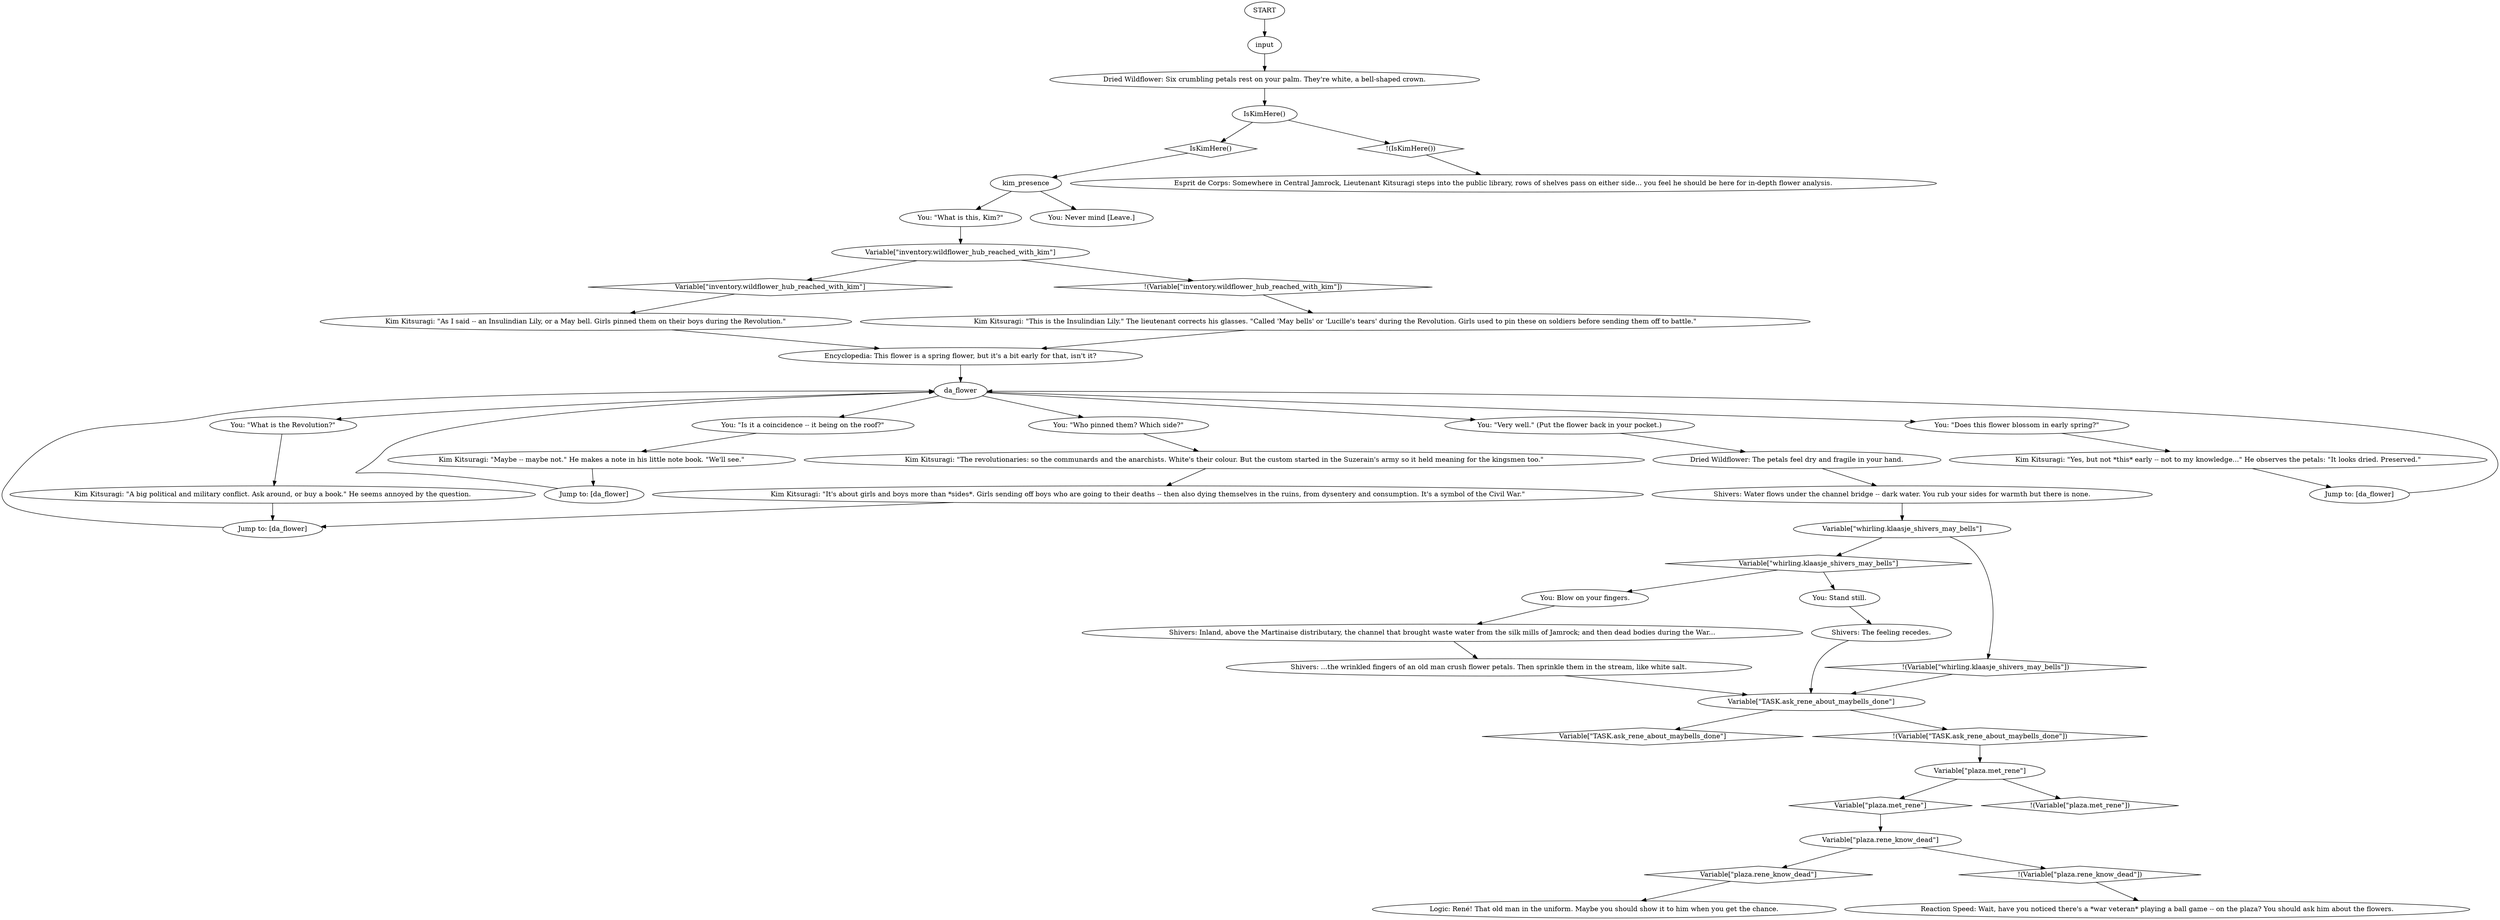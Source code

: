 # INVENTORY / DRIED MAY BELLS
# This dialogue is attached to the "dried_may_bells" item.
# ==================================================
digraph G {
	  0 [label="START"];
	  1 [label="input"];
	  2 [label="You: \"What is the Revolution?\""];
	  3 [label="Kim Kitsuragi: \"Yes, but not *this* early -- not to my knowledge...\" He observes the petals: \"It looks dried. Preserved.\""];
	  4 [label="Dried Wildflower: Six crumbling petals rest on your palm. They're white, a bell-shaped crown."];
	  5 [label="Shivers: Water flows under the channel bridge -- dark water. You rub your sides for warmth but there is none."];
	  6 [label="Reaction Speed: Wait, have you noticed there's a *war veteran* playing a ball game -- on the plaza? You should ask him about the flowers."];
	  7 [label="Shivers: ...the wrinkled fingers of an old man crush flower petals. Then sprinkle them in the stream, like white salt."];
	  8 [label="Kim Kitsuragi: \"As I said -- an Insulindian Lily, or a May bell. Girls pinned them on their boys during the Revolution.\""];
	  9 [label="Kim Kitsuragi: \"A big political and military conflict. Ask around, or buy a book.\" He seems annoyed by the question."];
	  10 [label="Shivers: Inland, above the Martinaise distributary, the channel that brought waste water from the silk mills of Jamrock; and then dead bodies during the War..."];
	  11 [label="Esprit de Corps: Somewhere in Central Jamrock, Lieutenant Kitsuragi steps into the public library, rows of shelves pass on either side... you feel he should be here for in-depth flower analysis."];
	  12 [label="Encyclopedia: This flower is a spring flower, but it's a bit early for that, isn't it?"];
	  13 [label="Variable[\"plaza.rene_know_dead\"]"];
	  14 [label="Variable[\"plaza.rene_know_dead\"]", shape=diamond];
	  15 [label="!(Variable[\"plaza.rene_know_dead\"])", shape=diamond];
	  16 [label="You: \"Who pinned them? Which side?\""];
	  17 [label="Kim Kitsuragi: \"The revolutionaries: so the communards and the anarchists. White's their colour. But the custom started in the Suzerain's army so it held meaning for the kingsmen too.\""];
	  18 [label="Variable[\"whirling.klaasje_shivers_may_bells\"]"];
	  19 [label="Variable[\"whirling.klaasje_shivers_may_bells\"]", shape=diamond];
	  20 [label="!(Variable[\"whirling.klaasje_shivers_may_bells\"])", shape=diamond];
	  21 [label="Shivers: The feeling recedes."];
	  22 [label="Kim Kitsuragi: \"Maybe -- maybe not.\" He makes a note in his little note book. \"We'll see.\""];
	  23 [label="Jump to: [da_flower]"];
	  24 [label="Variable[\"inventory.wildflower_hub_reached_with_kim\"]"];
	  25 [label="Variable[\"inventory.wildflower_hub_reached_with_kim\"]", shape=diamond];
	  26 [label="!(Variable[\"inventory.wildflower_hub_reached_with_kim\"])", shape=diamond];
	  27 [label="You: Stand still."];
	  28 [label="Logic: René! That old man in the uniform. Maybe you should show it to him when you get the chance."];
	  29 [label="Variable[\"TASK.ask_rene_about_maybells_done\"]"];
	  30 [label="Variable[\"TASK.ask_rene_about_maybells_done\"]", shape=diamond];
	  31 [label="!(Variable[\"TASK.ask_rene_about_maybells_done\"])", shape=diamond];
	  32 [label="You: \"Very well.\" (Put the flower back in your pocket.)"];
	  33 [label="Kim Kitsuragi: \"This is the Insulindian Lily.\" The lieutenant corrects his glasses. \"Called 'May bells' or 'Lucille's tears' during the Revolution. Girls used to pin these on soldiers before sending them off to battle.\""];
	  34 [label="Dried Wildflower: The petals feel dry and fragile in your hand."];
	  35 [label="Variable[\"plaza.met_rene\"]"];
	  36 [label="Variable[\"plaza.met_rene\"]", shape=diamond];
	  37 [label="!(Variable[\"plaza.met_rene\"])", shape=diamond];
	  38 [label="You: Blow on your fingers."];
	  39 [label="Kim Kitsuragi: \"It's about girls and boys more than *sides*. Girls sending off boys who are going to their deaths -- then also dying themselves in the ruins, from dysentery and consumption. It's a symbol of the Civil War.\""];
	  40 [label="IsKimHere()"];
	  41 [label="IsKimHere()", shape=diamond];
	  42 [label="!(IsKimHere())", shape=diamond];
	  43 [label="Jump to: [da_flower]"];
	  44 [label="You: \"Is it a coincidence -- it being on the roof?\""];
	  45 [label="da_flower"];
	  46 [label="kim_presence"];
	  47 [label="Jump to: [da_flower]"];
	  48 [label="You: \"What is this, Kim?\""];
	  49 [label="You: Never mind [Leave.]"];
	  50 [label="You: \"Does this flower blossom in early spring?\""];
	  0 -> 1
	  1 -> 4
	  2 -> 9
	  3 -> 47
	  4 -> 40
	  5 -> 18
	  7 -> 29
	  8 -> 12
	  9 -> 43
	  10 -> 7
	  12 -> 45
	  13 -> 14
	  13 -> 15
	  14 -> 28
	  15 -> 6
	  16 -> 17
	  17 -> 39
	  18 -> 19
	  18 -> 20
	  19 -> 27
	  19 -> 38
	  20 -> 29
	  21 -> 29
	  22 -> 23
	  23 -> 45
	  24 -> 25
	  24 -> 26
	  25 -> 8
	  26 -> 33
	  27 -> 21
	  29 -> 30
	  29 -> 31
	  31 -> 35
	  32 -> 34
	  33 -> 12
	  34 -> 5
	  35 -> 36
	  35 -> 37
	  36 -> 13
	  38 -> 10
	  39 -> 43
	  40 -> 41
	  40 -> 42
	  41 -> 46
	  42 -> 11
	  43 -> 45
	  44 -> 22
	  45 -> 32
	  45 -> 2
	  45 -> 44
	  45 -> 16
	  45 -> 50
	  46 -> 48
	  46 -> 49
	  47 -> 45
	  48 -> 24
	  50 -> 3
}

